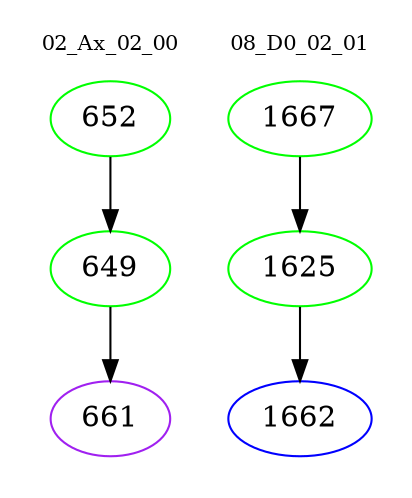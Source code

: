 digraph{
subgraph cluster_0 {
color = white
label = "02_Ax_02_00";
fontsize=10;
T0_652 [label="652", color="green"]
T0_652 -> T0_649 [color="black"]
T0_649 [label="649", color="green"]
T0_649 -> T0_661 [color="black"]
T0_661 [label="661", color="purple"]
}
subgraph cluster_1 {
color = white
label = "08_D0_02_01";
fontsize=10;
T1_1667 [label="1667", color="green"]
T1_1667 -> T1_1625 [color="black"]
T1_1625 [label="1625", color="green"]
T1_1625 -> T1_1662 [color="black"]
T1_1662 [label="1662", color="blue"]
}
}
